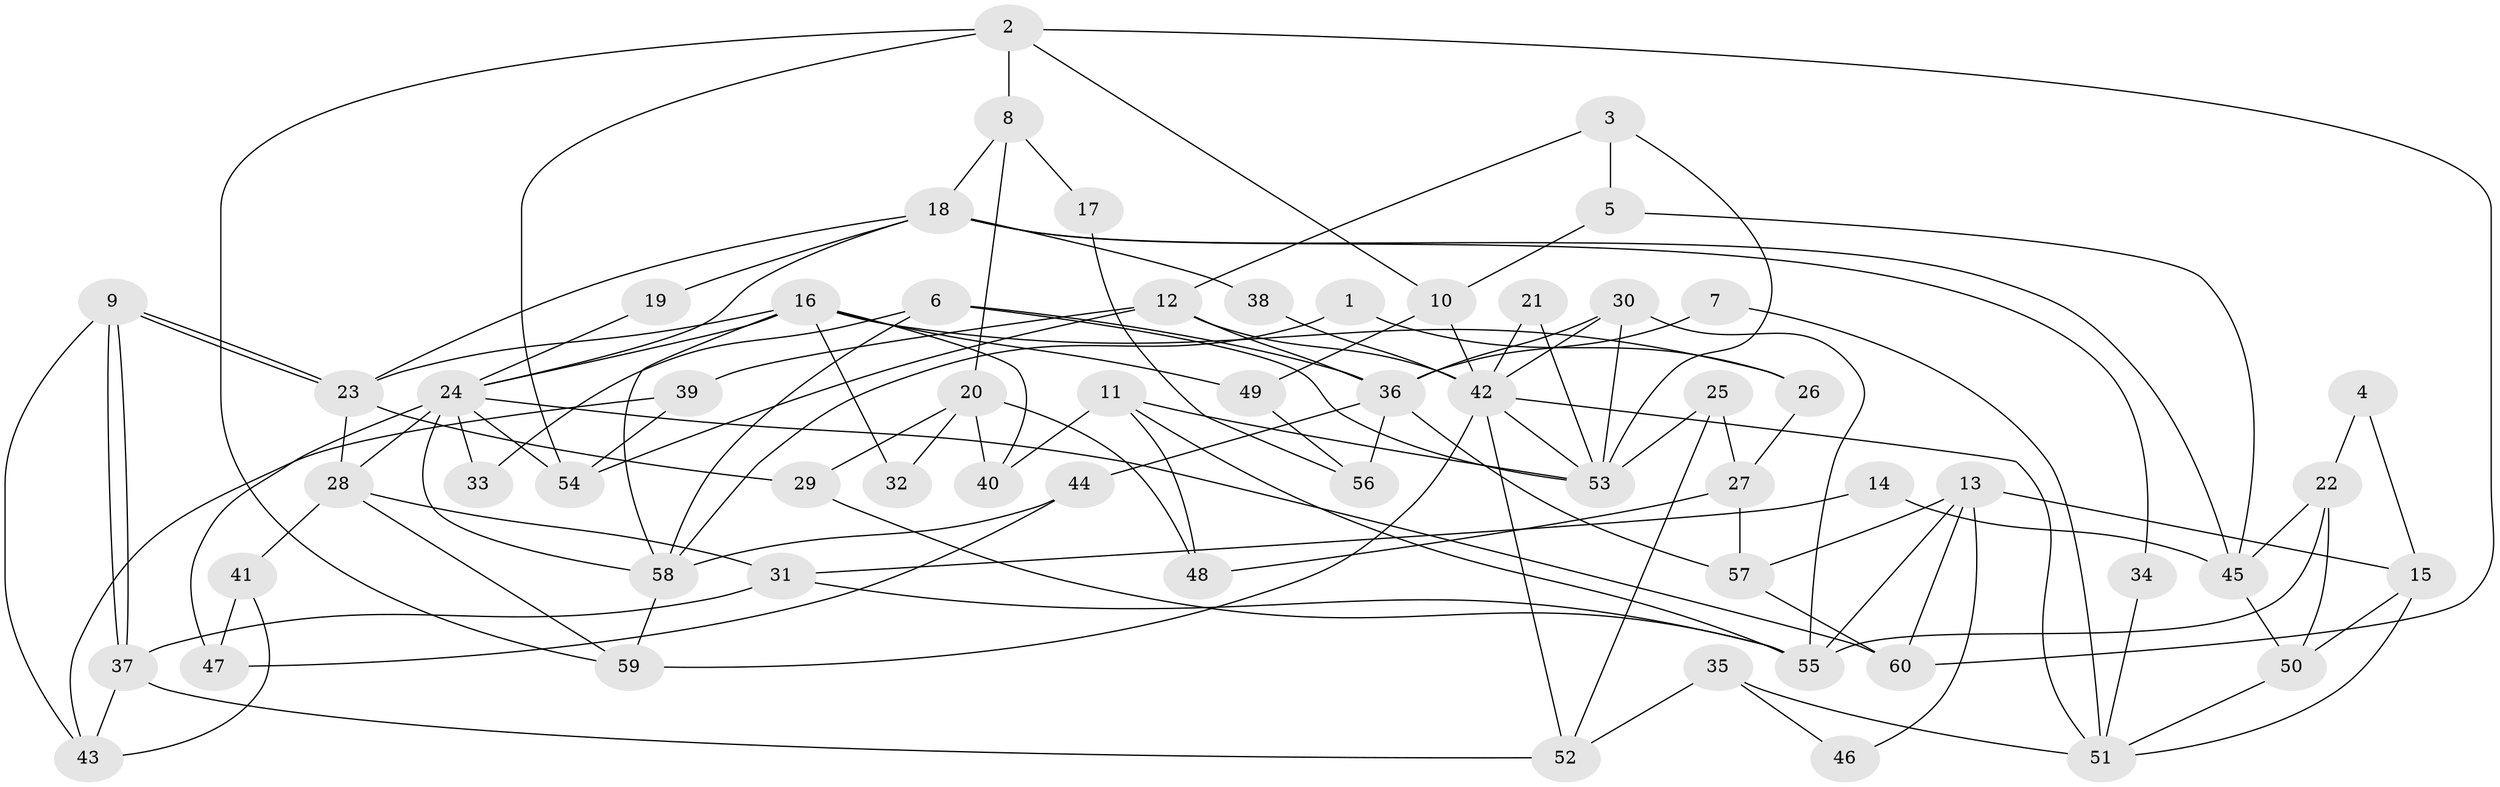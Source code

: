// Generated by graph-tools (version 1.1) at 2025/26/03/09/25 03:26:21]
// undirected, 60 vertices, 120 edges
graph export_dot {
graph [start="1"]
  node [color=gray90,style=filled];
  1;
  2;
  3;
  4;
  5;
  6;
  7;
  8;
  9;
  10;
  11;
  12;
  13;
  14;
  15;
  16;
  17;
  18;
  19;
  20;
  21;
  22;
  23;
  24;
  25;
  26;
  27;
  28;
  29;
  30;
  31;
  32;
  33;
  34;
  35;
  36;
  37;
  38;
  39;
  40;
  41;
  42;
  43;
  44;
  45;
  46;
  47;
  48;
  49;
  50;
  51;
  52;
  53;
  54;
  55;
  56;
  57;
  58;
  59;
  60;
  1 -- 58;
  1 -- 26;
  2 -- 59;
  2 -- 54;
  2 -- 8;
  2 -- 10;
  2 -- 60;
  3 -- 12;
  3 -- 53;
  3 -- 5;
  4 -- 15;
  4 -- 22;
  5 -- 10;
  5 -- 45;
  6 -- 53;
  6 -- 58;
  6 -- 33;
  6 -- 36;
  7 -- 36;
  7 -- 51;
  8 -- 18;
  8 -- 17;
  8 -- 20;
  9 -- 37;
  9 -- 37;
  9 -- 23;
  9 -- 23;
  9 -- 43;
  10 -- 42;
  10 -- 49;
  11 -- 55;
  11 -- 40;
  11 -- 48;
  11 -- 53;
  12 -- 42;
  12 -- 36;
  12 -- 39;
  12 -- 54;
  13 -- 60;
  13 -- 57;
  13 -- 15;
  13 -- 46;
  13 -- 55;
  14 -- 31;
  14 -- 45;
  15 -- 50;
  15 -- 51;
  16 -- 24;
  16 -- 58;
  16 -- 23;
  16 -- 26;
  16 -- 32;
  16 -- 40;
  16 -- 49;
  17 -- 56;
  18 -- 23;
  18 -- 24;
  18 -- 19;
  18 -- 34;
  18 -- 38;
  18 -- 45;
  19 -- 24;
  20 -- 29;
  20 -- 32;
  20 -- 40;
  20 -- 48;
  21 -- 42;
  21 -- 53;
  22 -- 45;
  22 -- 55;
  22 -- 50;
  23 -- 28;
  23 -- 29;
  24 -- 28;
  24 -- 54;
  24 -- 33;
  24 -- 47;
  24 -- 58;
  24 -- 60;
  25 -- 52;
  25 -- 53;
  25 -- 27;
  26 -- 27;
  27 -- 48;
  27 -- 57;
  28 -- 31;
  28 -- 41;
  28 -- 59;
  29 -- 55;
  30 -- 42;
  30 -- 36;
  30 -- 53;
  30 -- 55;
  31 -- 55;
  31 -- 37;
  34 -- 51;
  35 -- 52;
  35 -- 51;
  35 -- 46;
  36 -- 57;
  36 -- 44;
  36 -- 56;
  37 -- 43;
  37 -- 52;
  38 -- 42;
  39 -- 43;
  39 -- 54;
  41 -- 47;
  41 -- 43;
  42 -- 53;
  42 -- 51;
  42 -- 52;
  42 -- 59;
  44 -- 58;
  44 -- 47;
  45 -- 50;
  49 -- 56;
  50 -- 51;
  57 -- 60;
  58 -- 59;
}
